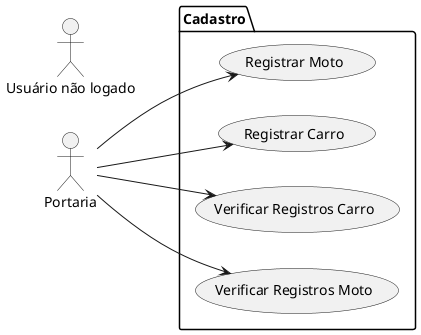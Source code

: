 @startuml

left to right direction
actor "Portaria" as portaria
actor "Usuário não logado" as anonimo

package Cadastro {
  usecase "Registrar Moto" as UC1
  usecase "Registrar Carro" as UC2
  usecase "Verificar Registros Carro" as UC3
  usecase "Verificar Registros Moto" as UC4
  
}
portaria --> UC1
portaria --> UC2
portaria --> UC3
portaria --> UC4

@enduml
